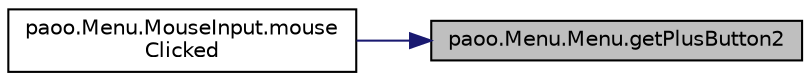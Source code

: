 digraph "paoo.Menu.Menu.getPlusButton2"
{
 // LATEX_PDF_SIZE
  edge [fontname="Helvetica",fontsize="10",labelfontname="Helvetica",labelfontsize="10"];
  node [fontname="Helvetica",fontsize="10",shape=record];
  rankdir="RL";
  Node43 [label="paoo.Menu.Menu.getPlusButton2",height=0.2,width=0.4,color="black", fillcolor="grey75", style="filled", fontcolor="black",tooltip=" "];
  Node43 -> Node44 [dir="back",color="midnightblue",fontsize="10",style="solid",fontname="Helvetica"];
  Node44 [label="paoo.Menu.MouseInput.mouse\lClicked",height=0.2,width=0.4,color="black", fillcolor="white", style="filled",URL="$classpaoo_1_1_menu_1_1_mouse_input.html#a451095ef489f36aaf1ea7c3c9df44627",tooltip=" "];
}
